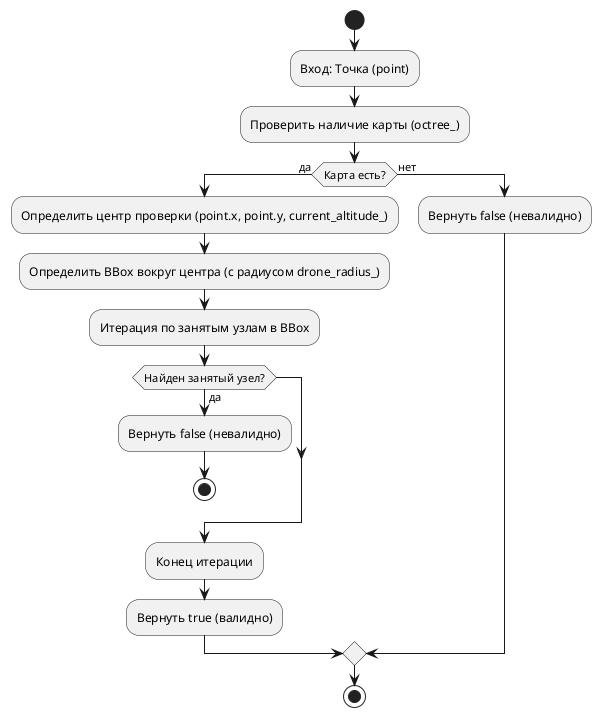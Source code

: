 @startuml
start
:Вход: Точка (point);
:Проверить наличие карты (octree_);
if (Карта есть?) then (да)
    :Определить центр проверки (point.x, point.y, current_altitude_);
    :Определить BBox вокруг центра (с радиусом drone_radius_);
    :Итерация по занятым узлам в BBox;
    if (Найден занятый узел?) then (да)
        :Вернуть false (невалидно);
        stop
    endif
    :Конец итерации;
    :Вернуть true (валидно);
else (нет)
    :Вернуть false (невалидно);
endif
stop

@enduml